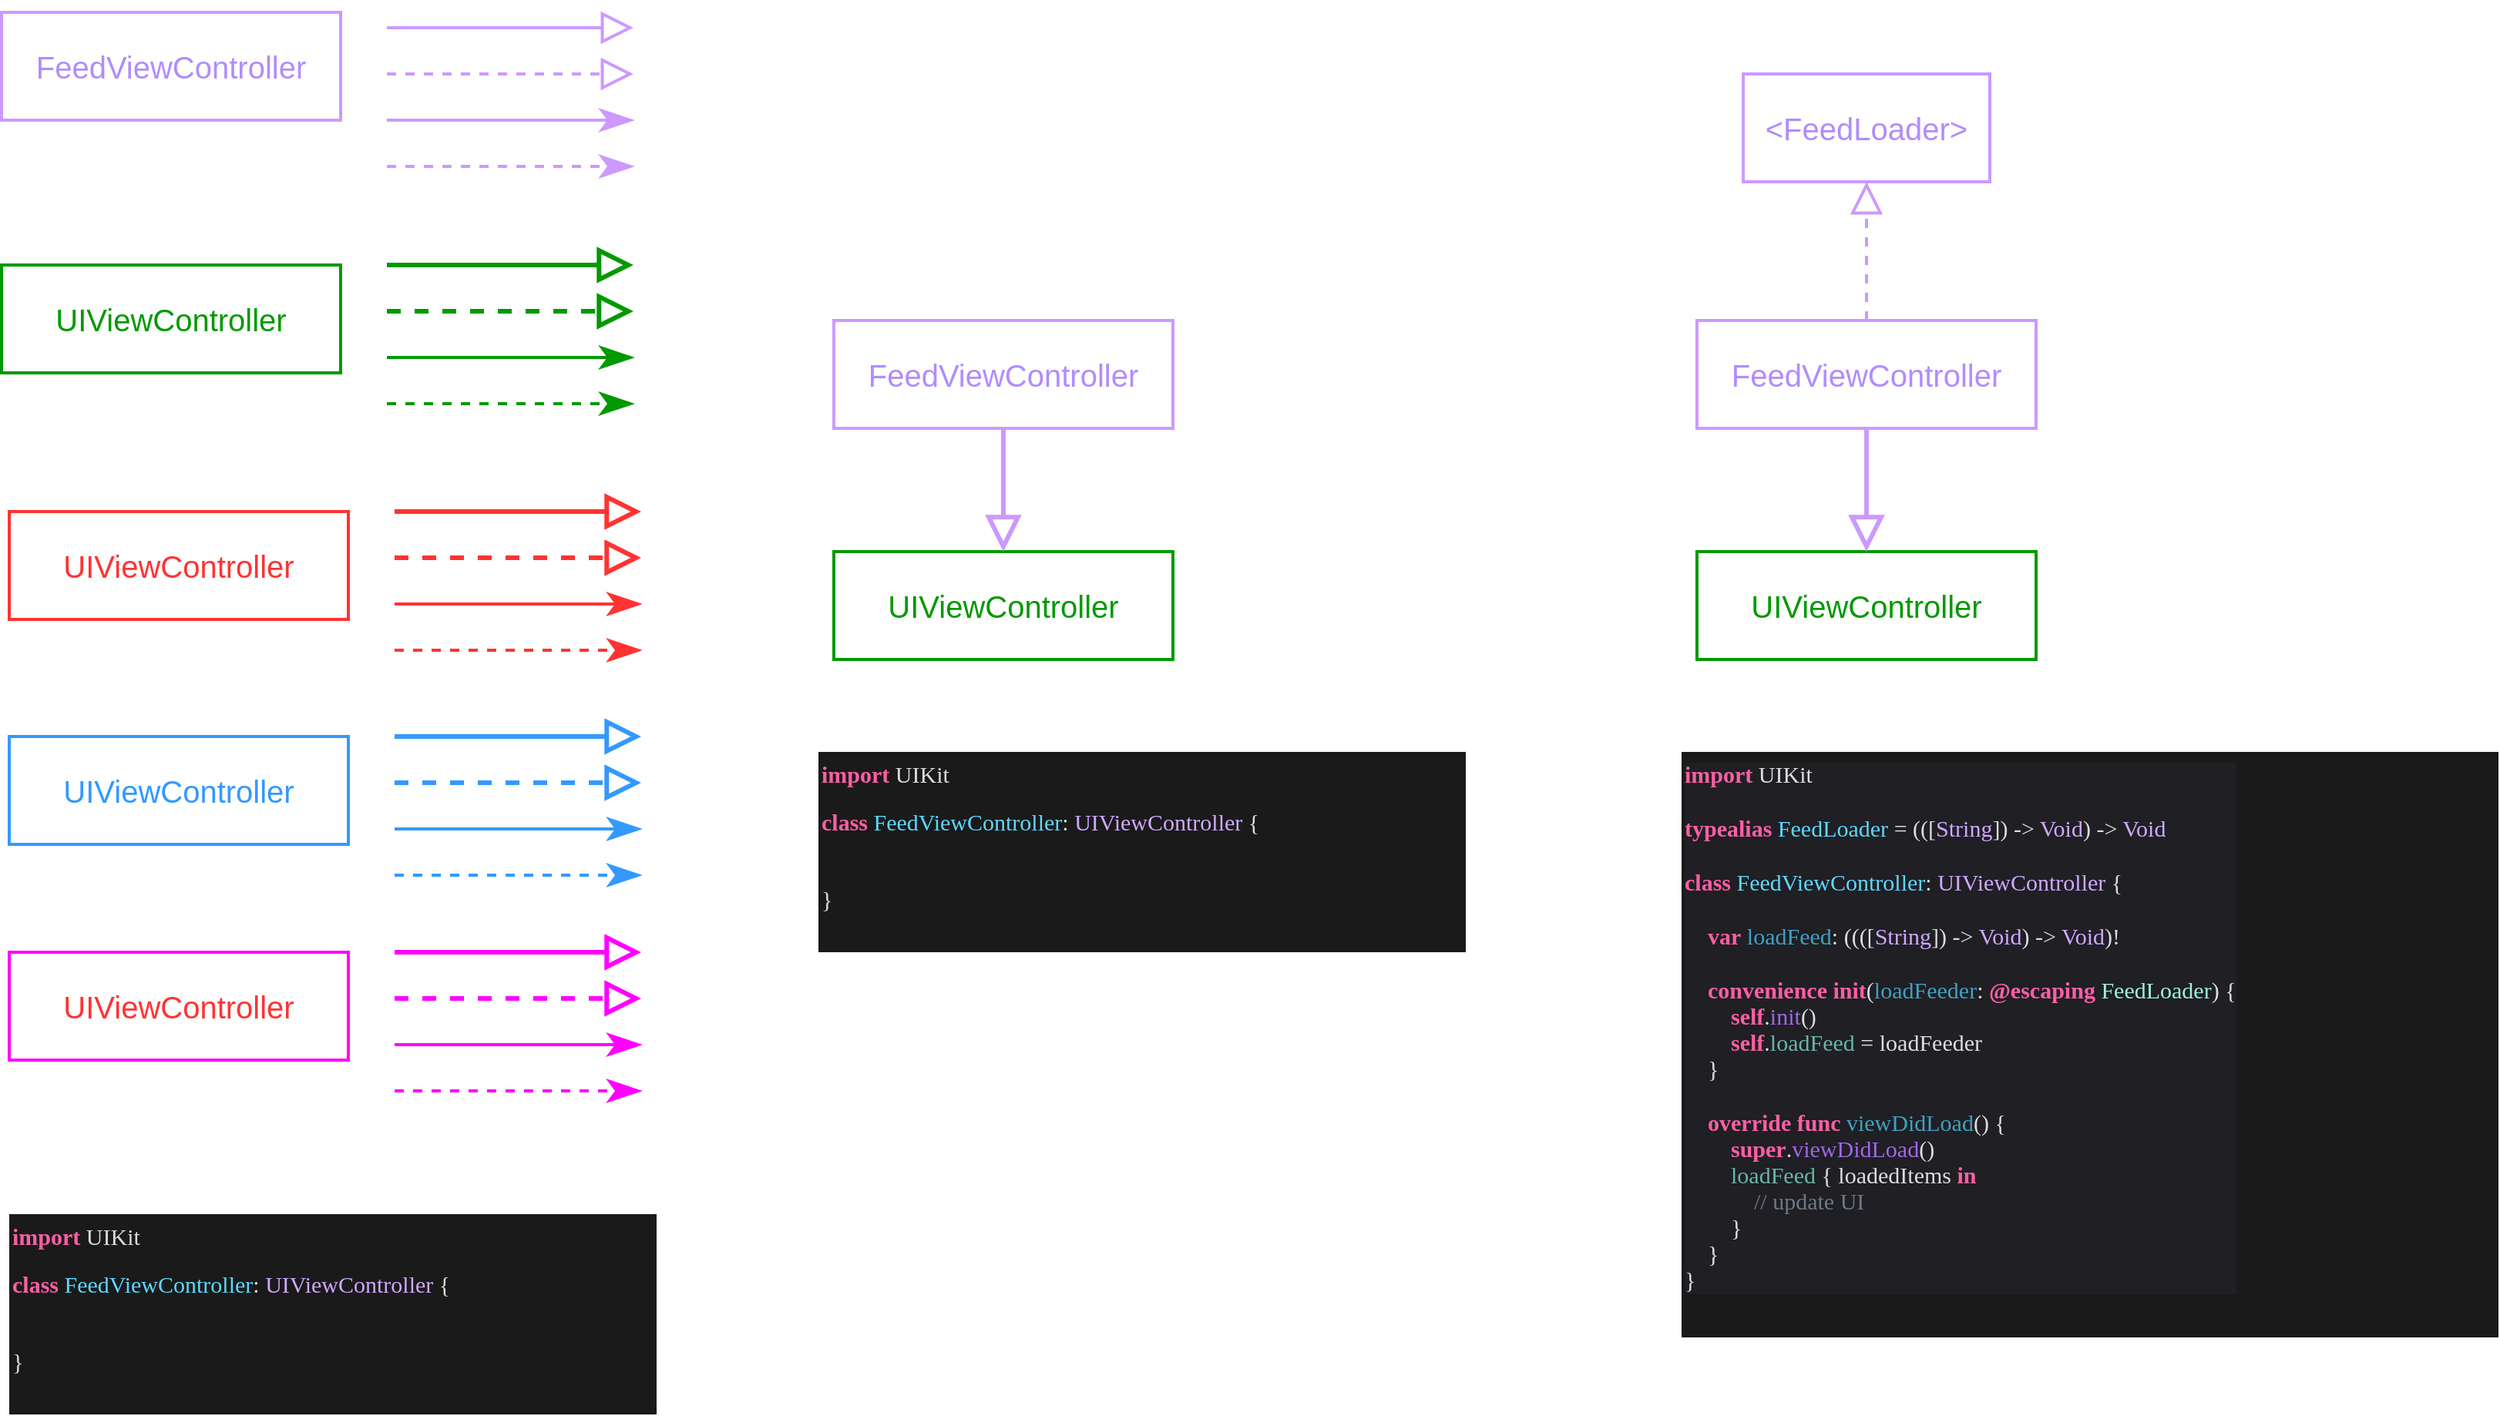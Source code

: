 <mxfile version="24.3.1" type="github">
  <diagram name="Page-1" id="2k4kQFXLUoXcd1VmAueP">
    <mxGraphModel dx="1381" dy="1122" grid="1" gridSize="10" guides="1" tooltips="1" connect="1" arrows="1" fold="1" page="1" pageScale="1" pageWidth="850" pageHeight="1100" math="0" shadow="0">
      <root>
        <mxCell id="0" />
        <mxCell id="1" parent="0" />
        <mxCell id="n44Yq7HVJipE2xqLqNvO-1" value="&lt;font style=&quot;font-size: 20px;&quot; color=&quot;#b18cfe&quot;&gt;FeedViewController&lt;/font&gt;" style="rounded=0;whiteSpace=wrap;html=1;fillColor=none;strokeColor=#CC99FF;strokeWidth=2;fontSize=20;" parent="1" vertex="1">
          <mxGeometry x="550" y="250" width="220" height="70" as="geometry" />
        </mxCell>
        <mxCell id="n44Yq7HVJipE2xqLqNvO-2" value="&lt;font style=&quot;font-size: 20px;&quot; color=&quot;#b18cfe&quot;&gt;FeedViewController&lt;/font&gt;" style="rounded=0;whiteSpace=wrap;html=1;fillColor=none;strokeColor=#cc99ff;strokeWidth=2;fontSize=20;" parent="1" vertex="1">
          <mxGeometry x="10" y="50" width="220" height="70" as="geometry" />
        </mxCell>
        <mxCell id="n44Yq7HVJipE2xqLqNvO-3" value="&lt;font color=&quot;#009900&quot; style=&quot;font-size: 20px;&quot;&gt;UIViewController&lt;/font&gt;" style="rounded=0;whiteSpace=wrap;html=1;fillColor=none;strokeColor=#009900;strokeWidth=2;fontSize=20;" parent="1" vertex="1">
          <mxGeometry x="550" y="400" width="220" height="70" as="geometry" />
        </mxCell>
        <mxCell id="n44Yq7HVJipE2xqLqNvO-4" value="&lt;font color=&quot;#009900&quot; style=&quot;font-size: 20px;&quot;&gt;UIViewController&lt;/font&gt;" style="rounded=0;whiteSpace=wrap;html=1;fillColor=none;strokeColor=#009900;strokeWidth=2;fontSize=20;" parent="1" vertex="1">
          <mxGeometry x="10" y="214" width="220" height="70" as="geometry" />
        </mxCell>
        <mxCell id="n44Yq7HVJipE2xqLqNvO-7" value="" style="endArrow=block;endSize=16;endFill=0;html=1;rounded=0;strokeColor=#cc99ff;strokeWidth=3;exitX=0.5;exitY=1;exitDx=0;exitDy=0;entryX=0.5;entryY=0;entryDx=0;entryDy=0;fontSize=20;" parent="1" source="n44Yq7HVJipE2xqLqNvO-1" target="n44Yq7HVJipE2xqLqNvO-3" edge="1">
          <mxGeometry width="160" relative="1" as="geometry">
            <mxPoint x="630" y="420" as="sourcePoint" />
            <mxPoint x="790" y="420" as="targetPoint" />
          </mxGeometry>
        </mxCell>
        <mxCell id="n44Yq7HVJipE2xqLqNvO-9" value="" style="endArrow=block;endSize=16;endFill=0;html=1;rounded=0;strokeColor=#cc99ff;strokeWidth=2;fontSize=20;" parent="1" edge="1">
          <mxGeometry width="160" relative="1" as="geometry">
            <mxPoint x="260" y="60" as="sourcePoint" />
            <mxPoint x="420" y="60" as="targetPoint" />
          </mxGeometry>
        </mxCell>
        <mxCell id="n44Yq7HVJipE2xqLqNvO-10" value="" style="endArrow=block;endSize=16;endFill=0;html=1;rounded=0;strokeColor=#cc99ff;strokeWidth=2;dashed=1;fontSize=20;" parent="1" edge="1">
          <mxGeometry width="160" relative="1" as="geometry">
            <mxPoint x="260" y="90" as="sourcePoint" />
            <mxPoint x="420" y="90" as="targetPoint" />
          </mxGeometry>
        </mxCell>
        <mxCell id="n44Yq7HVJipE2xqLqNvO-11" value="" style="endArrow=classicThin;endSize=16;endFill=1;html=1;rounded=0;strokeColor=#cc99ff;strokeWidth=2;fontSize=20;" parent="1" edge="1">
          <mxGeometry width="160" relative="1" as="geometry">
            <mxPoint x="260" y="120" as="sourcePoint" />
            <mxPoint x="420" y="120" as="targetPoint" />
          </mxGeometry>
        </mxCell>
        <mxCell id="n44Yq7HVJipE2xqLqNvO-12" value="" style="endArrow=classicThin;endSize=16;endFill=1;html=1;rounded=0;strokeColor=#cc99ff;strokeWidth=2;dashed=1;fontSize=20;" parent="1" edge="1">
          <mxGeometry width="160" relative="1" as="geometry">
            <mxPoint x="260" y="150" as="sourcePoint" />
            <mxPoint x="420" y="150" as="targetPoint" />
          </mxGeometry>
        </mxCell>
        <mxCell id="n44Yq7HVJipE2xqLqNvO-17" value="" style="endArrow=block;endSize=16;endFill=0;html=1;rounded=0;strokeColor=#009900;strokeWidth=3;fontSize=20;" parent="1" edge="1">
          <mxGeometry width="160" relative="1" as="geometry">
            <mxPoint x="260" y="214" as="sourcePoint" />
            <mxPoint x="420" y="214" as="targetPoint" />
          </mxGeometry>
        </mxCell>
        <mxCell id="n44Yq7HVJipE2xqLqNvO-18" value="" style="endArrow=block;endSize=16;endFill=0;html=1;rounded=0;strokeColor=#009900;strokeWidth=3;dashed=1;fontSize=20;" parent="1" edge="1">
          <mxGeometry width="160" relative="1" as="geometry">
            <mxPoint x="260" y="244" as="sourcePoint" />
            <mxPoint x="420" y="244" as="targetPoint" />
          </mxGeometry>
        </mxCell>
        <mxCell id="n44Yq7HVJipE2xqLqNvO-19" value="" style="endArrow=classicThin;endSize=16;endFill=1;html=1;rounded=0;strokeColor=#009900;strokeWidth=2;fontSize=20;" parent="1" edge="1">
          <mxGeometry width="160" relative="1" as="geometry">
            <mxPoint x="260" y="274" as="sourcePoint" />
            <mxPoint x="420" y="274" as="targetPoint" />
          </mxGeometry>
        </mxCell>
        <mxCell id="n44Yq7HVJipE2xqLqNvO-20" value="" style="endArrow=classicThin;endSize=16;endFill=1;html=1;rounded=0;strokeColor=#009900;strokeWidth=2;dashed=1;fontSize=20;" parent="1" edge="1">
          <mxGeometry width="160" relative="1" as="geometry">
            <mxPoint x="260" y="304" as="sourcePoint" />
            <mxPoint x="420" y="304" as="targetPoint" />
          </mxGeometry>
        </mxCell>
        <mxCell id="n44Yq7HVJipE2xqLqNvO-21" value="&lt;font style=&quot;font-size: 20px;&quot;&gt;UIViewController&lt;/font&gt;" style="rounded=0;whiteSpace=wrap;html=1;fillColor=none;strokeColor=#FF3333;strokeWidth=2;fontColor=#ff3333;fontSize=20;" parent="1" vertex="1">
          <mxGeometry x="15" y="374" width="220" height="70" as="geometry" />
        </mxCell>
        <mxCell id="n44Yq7HVJipE2xqLqNvO-22" value="" style="endArrow=block;endSize=16;endFill=0;html=1;rounded=0;strokeColor=#FF3333;strokeWidth=3;fontSize=20;" parent="1" edge="1">
          <mxGeometry width="160" relative="1" as="geometry">
            <mxPoint x="265" y="374" as="sourcePoint" />
            <mxPoint x="425" y="374" as="targetPoint" />
          </mxGeometry>
        </mxCell>
        <mxCell id="n44Yq7HVJipE2xqLqNvO-23" value="" style="endArrow=block;endSize=16;endFill=0;html=1;rounded=0;strokeColor=#FF3333;strokeWidth=3;dashed=1;fontSize=20;" parent="1" edge="1">
          <mxGeometry width="160" relative="1" as="geometry">
            <mxPoint x="265" y="404" as="sourcePoint" />
            <mxPoint x="425" y="404" as="targetPoint" />
          </mxGeometry>
        </mxCell>
        <mxCell id="n44Yq7HVJipE2xqLqNvO-24" value="" style="endArrow=classicThin;endSize=16;endFill=1;html=1;rounded=0;strokeColor=#FF3333;strokeWidth=2;fontSize=20;" parent="1" edge="1">
          <mxGeometry width="160" relative="1" as="geometry">
            <mxPoint x="265" y="434" as="sourcePoint" />
            <mxPoint x="425" y="434" as="targetPoint" />
          </mxGeometry>
        </mxCell>
        <mxCell id="n44Yq7HVJipE2xqLqNvO-25" value="" style="endArrow=classicThin;endSize=16;endFill=1;html=1;rounded=0;strokeColor=#FF3333;strokeWidth=2;dashed=1;fontSize=20;" parent="1" edge="1">
          <mxGeometry width="160" relative="1" as="geometry">
            <mxPoint x="265" y="464" as="sourcePoint" />
            <mxPoint x="425" y="464" as="targetPoint" />
          </mxGeometry>
        </mxCell>
        <mxCell id="n44Yq7HVJipE2xqLqNvO-26" value="&lt;font style=&quot;font-size: 20px;&quot;&gt;UIViewController&lt;/font&gt;" style="rounded=0;whiteSpace=wrap;html=1;fillColor=none;strokeColor=#3399FF;strokeWidth=2;fontColor=#3399FF;fontSize=20;" parent="1" vertex="1">
          <mxGeometry x="15" y="520" width="220" height="70" as="geometry" />
        </mxCell>
        <mxCell id="n44Yq7HVJipE2xqLqNvO-27" value="" style="endArrow=block;endSize=16;endFill=0;html=1;rounded=0;strokeColor=#3399FF;strokeWidth=3;fontColor=#3399FF;fontSize=20;" parent="1" edge="1">
          <mxGeometry width="160" relative="1" as="geometry">
            <mxPoint x="265" y="520" as="sourcePoint" />
            <mxPoint x="425" y="520" as="targetPoint" />
          </mxGeometry>
        </mxCell>
        <mxCell id="n44Yq7HVJipE2xqLqNvO-28" value="" style="endArrow=block;endSize=16;endFill=0;html=1;rounded=0;strokeColor=#3399FF;strokeWidth=3;dashed=1;fontColor=#3399FF;fontSize=20;" parent="1" edge="1">
          <mxGeometry width="160" relative="1" as="geometry">
            <mxPoint x="265" y="550" as="sourcePoint" />
            <mxPoint x="425" y="550" as="targetPoint" />
          </mxGeometry>
        </mxCell>
        <mxCell id="n44Yq7HVJipE2xqLqNvO-29" value="" style="endArrow=classicThin;endSize=16;endFill=1;html=1;rounded=0;strokeColor=#3399FF;strokeWidth=2;fontColor=#3399FF;fontSize=20;" parent="1" edge="1">
          <mxGeometry width="160" relative="1" as="geometry">
            <mxPoint x="265" y="580" as="sourcePoint" />
            <mxPoint x="425" y="580" as="targetPoint" />
          </mxGeometry>
        </mxCell>
        <mxCell id="n44Yq7HVJipE2xqLqNvO-30" value="" style="endArrow=classicThin;endSize=16;endFill=1;html=1;rounded=0;strokeColor=#3399FF;strokeWidth=2;dashed=1;fontColor=#3399FF;fontSize=20;" parent="1" edge="1">
          <mxGeometry width="160" relative="1" as="geometry">
            <mxPoint x="265" y="610" as="sourcePoint" />
            <mxPoint x="425" y="610" as="targetPoint" />
          </mxGeometry>
        </mxCell>
        <mxCell id="n44Yq7HVJipE2xqLqNvO-31" value="&lt;font style=&quot;font-size: 20px;&quot;&gt;UIViewController&lt;/font&gt;" style="rounded=0;whiteSpace=wrap;html=1;fillColor=none;strokeColor=#FF00FF;strokeWidth=2;fontColor=#ff3333;fontSize=20;" parent="1" vertex="1">
          <mxGeometry x="15" y="660" width="220" height="70" as="geometry" />
        </mxCell>
        <mxCell id="n44Yq7HVJipE2xqLqNvO-32" value="" style="endArrow=block;endSize=16;endFill=0;html=1;rounded=0;strokeColor=#FF00FF;strokeWidth=3;fontSize=20;" parent="1" edge="1">
          <mxGeometry width="160" relative="1" as="geometry">
            <mxPoint x="265" y="660" as="sourcePoint" />
            <mxPoint x="425" y="660" as="targetPoint" />
          </mxGeometry>
        </mxCell>
        <mxCell id="n44Yq7HVJipE2xqLqNvO-33" value="" style="endArrow=block;endSize=16;endFill=0;html=1;rounded=0;strokeColor=#FF00FF;strokeWidth=3;dashed=1;fontSize=20;" parent="1" edge="1">
          <mxGeometry width="160" relative="1" as="geometry">
            <mxPoint x="265" y="690" as="sourcePoint" />
            <mxPoint x="425" y="690" as="targetPoint" />
          </mxGeometry>
        </mxCell>
        <mxCell id="n44Yq7HVJipE2xqLqNvO-34" value="" style="endArrow=classicThin;endSize=16;endFill=1;html=1;rounded=0;strokeColor=#FF00FF;strokeWidth=2;fontSize=20;" parent="1" edge="1">
          <mxGeometry width="160" relative="1" as="geometry">
            <mxPoint x="265" y="720" as="sourcePoint" />
            <mxPoint x="425" y="720" as="targetPoint" />
          </mxGeometry>
        </mxCell>
        <mxCell id="n44Yq7HVJipE2xqLqNvO-35" value="" style="endArrow=classicThin;endSize=16;endFill=1;html=1;rounded=0;strokeColor=#FF00FF;strokeWidth=2;dashed=1;fontSize=20;" parent="1" edge="1">
          <mxGeometry width="160" relative="1" as="geometry">
            <mxPoint x="265" y="750" as="sourcePoint" />
            <mxPoint x="425" y="750" as="targetPoint" />
          </mxGeometry>
        </mxCell>
        <mxCell id="F54K5IMfP_wZekRCtyxR-3" value="&lt;p style=&quot;margin: 0px; font-style: normal; font-variant-caps: normal; font-stretch: normal; font-size: 15px; line-height: normal; font-family: Menlo; font-size-adjust: none; font-kerning: auto; font-variant-alternates: normal; font-variant-ligatures: normal; font-variant-numeric: normal; font-variant-east-asian: normal; font-variant-position: normal; font-feature-settings: normal; font-optical-sizing: auto; font-variation-settings: normal; color: rgba(255, 255, 255, 0.85);&quot;&gt;&lt;span style=&quot;color: #fc5fa3&quot;&gt;&lt;b&gt;import&lt;/b&gt;&lt;/span&gt; UIKit&lt;/p&gt;&lt;br&gt;&lt;p style=&quot;margin: 0px; font-style: normal; font-variant-caps: normal; font-stretch: normal; font-size: 15px; line-height: normal; font-family: Menlo; font-size-adjust: none; font-kerning: auto; font-variant-alternates: normal; font-variant-ligatures: normal; font-variant-numeric: normal; font-variant-east-asian: normal; font-variant-position: normal; font-feature-settings: normal; font-optical-sizing: auto; font-variation-settings: normal; color: rgb(93, 216, 255);&quot;&gt;&lt;span style=&quot;color: #fc5fa3&quot;&gt;&lt;b&gt;class&lt;/b&gt;&lt;/span&gt;&lt;span style=&quot;color: rgba(255, 255, 255, 0.85)&quot;&gt; &lt;/span&gt;FeedViewController&lt;span style=&quot;color: rgba(255, 255, 255, 0.85)&quot;&gt;: &lt;/span&gt;&lt;span style=&quot;color: #d0a8ff&quot;&gt;UIViewController&lt;/span&gt;&lt;span style=&quot;color: rgba(255, 255, 255, 0.85)&quot;&gt; {&lt;/span&gt;&lt;/p&gt;&lt;p style=&quot;margin: 0px; font-style: normal; font-variant-caps: normal; font-stretch: normal; font-size: 15px; line-height: normal; font-family: Menlo; font-size-adjust: none; font-kerning: auto; font-variant-alternates: normal; font-variant-ligatures: normal; font-variant-numeric: normal; font-variant-east-asian: normal; font-variant-position: normal; font-feature-settings: normal; font-optical-sizing: auto; font-variation-settings: normal; color: rgba(255, 255, 255, 0.85); min-height: 18px;&quot;&gt;&amp;nbsp;&lt;/p&gt;&lt;br&gt;&lt;p style=&quot;margin: 0px; font-style: normal; font-variant-caps: normal; font-stretch: normal; font-size: 15px; line-height: normal; font-family: Menlo; font-size-adjust: none; font-kerning: auto; font-variant-alternates: normal; font-variant-ligatures: normal; font-variant-numeric: normal; font-variant-east-asian: normal; font-variant-position: normal; font-feature-settings: normal; font-optical-sizing: auto; font-variation-settings: normal; color: rgba(255, 255, 255, 0.85);&quot;&gt;}&lt;/p&gt;&lt;div style=&quot;&quot;&gt;&lt;br&gt;&lt;/div&gt;" style="text;html=1;align=left;verticalAlign=top;resizable=0;points=[];autosize=1;strokeColor=none;fillColor=#1A1A1A;labelBackgroundColor=#1A1A1A;rounded=0;glass=0;rotation=0;" parent="1" vertex="1">
          <mxGeometry x="15" y="830" width="420" height="130" as="geometry" />
        </mxCell>
        <mxCell id="fpUjxHbQ0aJESu-NvyN7-1" value="&lt;p style=&quot;margin: 0px; font-style: normal; font-variant-caps: normal; font-stretch: normal; font-size: 15px; line-height: normal; font-family: Menlo; font-size-adjust: none; font-kerning: auto; font-variant-alternates: normal; font-variant-ligatures: normal; font-variant-numeric: normal; font-variant-east-asian: normal; font-variant-position: normal; font-feature-settings: normal; font-optical-sizing: auto; font-variation-settings: normal; color: rgba(255, 255, 255, 0.85);&quot;&gt;&lt;span style=&quot;color: #fc5fa3&quot;&gt;&lt;b&gt;import&lt;/b&gt;&lt;/span&gt; UIKit&lt;/p&gt;&lt;br&gt;&lt;p style=&quot;margin: 0px; font-style: normal; font-variant-caps: normal; font-stretch: normal; font-size: 15px; line-height: normal; font-family: Menlo; font-size-adjust: none; font-kerning: auto; font-variant-alternates: normal; font-variant-ligatures: normal; font-variant-numeric: normal; font-variant-east-asian: normal; font-variant-position: normal; font-feature-settings: normal; font-optical-sizing: auto; font-variation-settings: normal; color: rgb(93, 216, 255);&quot;&gt;&lt;span style=&quot;color: #fc5fa3&quot;&gt;&lt;b&gt;class&lt;/b&gt;&lt;/span&gt;&lt;span style=&quot;color: rgba(255, 255, 255, 0.85)&quot;&gt; &lt;/span&gt;FeedViewController&lt;span style=&quot;color: rgba(255, 255, 255, 0.85)&quot;&gt;: &lt;/span&gt;&lt;span style=&quot;color: #d0a8ff&quot;&gt;UIViewController&lt;/span&gt;&lt;span style=&quot;color: rgba(255, 255, 255, 0.85)&quot;&gt; {&lt;/span&gt;&lt;/p&gt;&lt;p style=&quot;margin: 0px; font-style: normal; font-variant-caps: normal; font-stretch: normal; font-size: 15px; line-height: normal; font-family: Menlo; font-size-adjust: none; font-kerning: auto; font-variant-alternates: normal; font-variant-ligatures: normal; font-variant-numeric: normal; font-variant-east-asian: normal; font-variant-position: normal; font-feature-settings: normal; font-optical-sizing: auto; font-variation-settings: normal; color: rgba(255, 255, 255, 0.85); min-height: 18px;&quot;&gt;&amp;nbsp;&lt;/p&gt;&lt;br&gt;&lt;p style=&quot;margin: 0px; font-style: normal; font-variant-caps: normal; font-stretch: normal; font-size: 15px; line-height: normal; font-family: Menlo; font-size-adjust: none; font-kerning: auto; font-variant-alternates: normal; font-variant-ligatures: normal; font-variant-numeric: normal; font-variant-east-asian: normal; font-variant-position: normal; font-feature-settings: normal; font-optical-sizing: auto; font-variation-settings: normal; color: rgba(255, 255, 255, 0.85);&quot;&gt;}&lt;/p&gt;&lt;div style=&quot;&quot;&gt;&lt;br&gt;&lt;/div&gt;" style="text;html=1;align=left;verticalAlign=top;resizable=0;points=[];autosize=1;strokeColor=none;fillColor=#1A1A1A;labelBackgroundColor=#1A1A1A;rounded=0;glass=0;rotation=0;" vertex="1" parent="1">
          <mxGeometry x="540" y="530" width="420" height="130" as="geometry" />
        </mxCell>
        <mxCell id="fpUjxHbQ0aJESu-NvyN7-2" value="&lt;font style=&quot;font-size: 20px;&quot; color=&quot;#b18cfe&quot;&gt;FeedViewController&lt;/font&gt;" style="rounded=0;whiteSpace=wrap;html=1;fillColor=none;strokeColor=#CC99FF;strokeWidth=2;fontSize=20;" vertex="1" parent="1">
          <mxGeometry x="1110" y="250" width="220" height="70" as="geometry" />
        </mxCell>
        <mxCell id="fpUjxHbQ0aJESu-NvyN7-3" value="&lt;font color=&quot;#009900&quot; style=&quot;font-size: 20px;&quot;&gt;UIViewController&lt;/font&gt;" style="rounded=0;whiteSpace=wrap;html=1;fillColor=none;strokeColor=#009900;strokeWidth=2;fontSize=20;" vertex="1" parent="1">
          <mxGeometry x="1110" y="400" width="220" height="70" as="geometry" />
        </mxCell>
        <mxCell id="fpUjxHbQ0aJESu-NvyN7-4" value="" style="endArrow=block;endSize=16;endFill=0;html=1;rounded=0;strokeColor=#cc99ff;strokeWidth=3;exitX=0.5;exitY=1;exitDx=0;exitDy=0;entryX=0.5;entryY=0;entryDx=0;entryDy=0;fontSize=20;" edge="1" parent="1" source="fpUjxHbQ0aJESu-NvyN7-2" target="fpUjxHbQ0aJESu-NvyN7-3">
          <mxGeometry width="160" relative="1" as="geometry">
            <mxPoint x="1190" y="420" as="sourcePoint" />
            <mxPoint x="1350" y="420" as="targetPoint" />
          </mxGeometry>
        </mxCell>
        <mxCell id="fpUjxHbQ0aJESu-NvyN7-5" value="&lt;p style=&quot;margin: 0px; font-style: normal; font-variant-caps: normal; font-stretch: normal; font-size: 15px; line-height: normal; font-family: Menlo; font-size-adjust: none; font-kerning: auto; font-variant-alternates: normal; font-variant-ligatures: normal; font-variant-numeric: normal; font-variant-east-asian: normal; font-variant-position: normal; font-variant-emoji: normal; font-feature-settings: normal; font-optical-sizing: auto; font-variation-settings: normal; color: rgba(255, 255, 255, 0.85); background-color: rgb(31, 31, 36);&quot;&gt;&lt;span style=&quot;color: #fc5fa3&quot;&gt;&lt;b&gt;import&lt;/b&gt;&lt;/span&gt; UIKit&lt;/p&gt;&lt;p style=&quot;margin: 0px; font-style: normal; font-variant-caps: normal; font-stretch: normal; font-size: 15px; line-height: normal; font-family: Menlo; font-size-adjust: none; font-kerning: auto; font-variant-alternates: normal; font-variant-ligatures: normal; font-variant-numeric: normal; font-variant-east-asian: normal; font-variant-position: normal; font-variant-emoji: normal; font-feature-settings: normal; font-optical-sizing: auto; font-variation-settings: normal; color: rgba(255, 255, 255, 0.85); background-color: rgb(31, 31, 36); min-height: 18px;&quot;&gt;&lt;br&gt;&lt;/p&gt;&lt;p style=&quot;margin: 0px; font-style: normal; font-variant-caps: normal; font-stretch: normal; font-size: 15px; line-height: normal; font-family: Menlo; font-size-adjust: none; font-kerning: auto; font-variant-alternates: normal; font-variant-ligatures: normal; font-variant-numeric: normal; font-variant-east-asian: normal; font-variant-position: normal; font-variant-emoji: normal; font-feature-settings: normal; font-optical-sizing: auto; font-variation-settings: normal; color: rgba(255, 255, 255, 0.85); background-color: rgb(31, 31, 36);&quot;&gt;&lt;span style=&quot;color: #fc5fa3&quot;&gt;&lt;b&gt;typealias&lt;/b&gt;&lt;/span&gt; &lt;span style=&quot;color: #5dd8ff&quot;&gt;FeedLoader&lt;/span&gt; = (([&lt;span style=&quot;color: #d0a8ff&quot;&gt;String&lt;/span&gt;]) -&amp;gt; &lt;span style=&quot;color: #d0a8ff&quot;&gt;Void&lt;/span&gt;) -&amp;gt; &lt;span style=&quot;color: #d0a8ff&quot;&gt;Void&lt;/span&gt;&lt;/p&gt;&lt;p style=&quot;margin: 0px; font-style: normal; font-variant-caps: normal; font-stretch: normal; font-size: 15px; line-height: normal; font-family: Menlo; font-size-adjust: none; font-kerning: auto; font-variant-alternates: normal; font-variant-ligatures: normal; font-variant-numeric: normal; font-variant-east-asian: normal; font-variant-position: normal; font-variant-emoji: normal; font-feature-settings: normal; font-optical-sizing: auto; font-variation-settings: normal; color: rgba(255, 255, 255, 0.85); background-color: rgb(31, 31, 36); min-height: 18px;&quot;&gt;&lt;br&gt;&lt;/p&gt;&lt;p style=&quot;margin: 0px; font-style: normal; font-variant-caps: normal; font-stretch: normal; font-size: 15px; line-height: normal; font-family: Menlo; font-size-adjust: none; font-kerning: auto; font-variant-alternates: normal; font-variant-ligatures: normal; font-variant-numeric: normal; font-variant-east-asian: normal; font-variant-position: normal; font-variant-emoji: normal; font-feature-settings: normal; font-optical-sizing: auto; font-variation-settings: normal; color: rgb(93, 216, 255); background-color: rgb(31, 31, 36);&quot;&gt;&lt;span style=&quot;color: #fc5fa3&quot;&gt;&lt;b&gt;class&lt;/b&gt;&lt;/span&gt;&lt;span style=&quot;color: rgba(255, 255, 255, 0.85)&quot;&gt; &lt;/span&gt;FeedViewController&lt;span style=&quot;color: rgba(255, 255, 255, 0.85)&quot;&gt;: &lt;/span&gt;&lt;span style=&quot;color: #d0a8ff&quot;&gt;UIViewController&lt;/span&gt;&lt;span style=&quot;color: rgba(255, 255, 255, 0.85)&quot;&gt; {&lt;/span&gt;&lt;/p&gt;&lt;p style=&quot;margin: 0px; font-style: normal; font-variant-caps: normal; font-stretch: normal; font-size: 15px; line-height: normal; font-family: Menlo; font-size-adjust: none; font-kerning: auto; font-variant-alternates: normal; font-variant-ligatures: normal; font-variant-numeric: normal; font-variant-east-asian: normal; font-variant-position: normal; font-variant-emoji: normal; font-feature-settings: normal; font-optical-sizing: auto; font-variation-settings: normal; color: rgba(255, 255, 255, 0.85); background-color: rgb(31, 31, 36); min-height: 18px;&quot;&gt;&amp;nbsp;&amp;nbsp; &amp;nbsp;&lt;/p&gt;&lt;p style=&quot;margin: 0px; font-style: normal; font-variant-caps: normal; font-stretch: normal; font-size: 15px; line-height: normal; font-family: Menlo; font-size-adjust: none; font-kerning: auto; font-variant-alternates: normal; font-variant-ligatures: normal; font-variant-numeric: normal; font-variant-east-asian: normal; font-variant-position: normal; font-variant-emoji: normal; font-feature-settings: normal; font-optical-sizing: auto; font-variation-settings: normal; color: rgba(255, 255, 255, 0.85); background-color: rgb(31, 31, 36);&quot;&gt;&amp;nbsp; &amp;nbsp; &lt;span style=&quot;color: #fc5fa3&quot;&gt;&lt;b&gt;var&lt;/b&gt;&lt;/span&gt; &lt;span style=&quot;color: #41a1c0&quot;&gt;loadFeed&lt;/span&gt;: ((([&lt;span style=&quot;color: #d0a8ff&quot;&gt;String&lt;/span&gt;]) -&amp;gt; &lt;span style=&quot;color: #d0a8ff&quot;&gt;Void&lt;/span&gt;) -&amp;gt; &lt;span style=&quot;color: #d0a8ff&quot;&gt;Void&lt;/span&gt;)!&lt;/p&gt;&lt;p style=&quot;margin: 0px; font-style: normal; font-variant-caps: normal; font-stretch: normal; font-size: 15px; line-height: normal; font-family: Menlo; font-size-adjust: none; font-kerning: auto; font-variant-alternates: normal; font-variant-ligatures: normal; font-variant-numeric: normal; font-variant-east-asian: normal; font-variant-position: normal; font-variant-emoji: normal; font-feature-settings: normal; font-optical-sizing: auto; font-variation-settings: normal; color: rgba(255, 255, 255, 0.85); background-color: rgb(31, 31, 36); min-height: 18px;&quot;&gt;&amp;nbsp;&amp;nbsp; &amp;nbsp;&lt;/p&gt;&lt;p style=&quot;margin: 0px; font-style: normal; font-variant-caps: normal; font-stretch: normal; font-size: 15px; line-height: normal; font-family: Menlo; font-size-adjust: none; font-kerning: auto; font-variant-alternates: normal; font-variant-ligatures: normal; font-variant-numeric: normal; font-variant-east-asian: normal; font-variant-position: normal; font-variant-emoji: normal; font-feature-settings: normal; font-optical-sizing: auto; font-variation-settings: normal; color: rgb(252, 95, 163); background-color: rgb(31, 31, 36);&quot;&gt;&lt;span style=&quot;color: rgba(255, 255, 255, 0.85)&quot;&gt;&amp;nbsp; &amp;nbsp; &lt;/span&gt;&lt;b&gt;convenience&lt;/b&gt;&lt;span style=&quot;color: rgba(255, 255, 255, 0.85)&quot;&gt; &lt;/span&gt;&lt;b&gt;init&lt;/b&gt;&lt;span style=&quot;color: rgba(255, 255, 255, 0.85)&quot;&gt;(&lt;/span&gt;&lt;span style=&quot;color: #41a1c0&quot;&gt;loadFeeder&lt;/span&gt;&lt;span style=&quot;color: rgba(255, 255, 255, 0.85)&quot;&gt;: &lt;/span&gt;&lt;b&gt;@escaping&lt;/b&gt;&lt;span style=&quot;color: rgba(255, 255, 255, 0.85)&quot;&gt; &lt;/span&gt;&lt;span style=&quot;color: #9ef1dd&quot;&gt;FeedLoader&lt;/span&gt;&lt;span style=&quot;color: rgba(255, 255, 255, 0.85)&quot;&gt;) {&lt;/span&gt;&lt;/p&gt;&lt;p style=&quot;margin: 0px; font-style: normal; font-variant-caps: normal; font-stretch: normal; font-size: 15px; line-height: normal; font-family: Menlo; font-size-adjust: none; font-kerning: auto; font-variant-alternates: normal; font-variant-ligatures: normal; font-variant-numeric: normal; font-variant-east-asian: normal; font-variant-position: normal; font-variant-emoji: normal; font-feature-settings: normal; font-optical-sizing: auto; font-variation-settings: normal; color: rgba(255, 255, 255, 0.85); background-color: rgb(31, 31, 36);&quot;&gt;&amp;nbsp; &amp;nbsp; &amp;nbsp; &amp;nbsp; &lt;span style=&quot;color: #fc5fa3&quot;&gt;&lt;b&gt;self&lt;/b&gt;&lt;/span&gt;.&lt;span style=&quot;color: #a167e6&quot;&gt;init&lt;/span&gt;()&lt;/p&gt;&lt;p style=&quot;margin: 0px; font-style: normal; font-variant-caps: normal; font-stretch: normal; font-size: 15px; line-height: normal; font-family: Menlo; font-size-adjust: none; font-kerning: auto; font-variant-alternates: normal; font-variant-ligatures: normal; font-variant-numeric: normal; font-variant-east-asian: normal; font-variant-position: normal; font-variant-emoji: normal; font-feature-settings: normal; font-optical-sizing: auto; font-variation-settings: normal; color: rgba(255, 255, 255, 0.85); background-color: rgb(31, 31, 36);&quot;&gt;&amp;nbsp; &amp;nbsp; &amp;nbsp; &amp;nbsp; &lt;span style=&quot;color: #fc5fa3&quot;&gt;&lt;b&gt;self&lt;/b&gt;&lt;/span&gt;.&lt;span style=&quot;color: #67b7a4&quot;&gt;loadFeed&lt;/span&gt; = loadFeeder&lt;/p&gt;&lt;p style=&quot;margin: 0px; font-style: normal; font-variant-caps: normal; font-stretch: normal; font-size: 15px; line-height: normal; font-family: Menlo; font-size-adjust: none; font-kerning: auto; font-variant-alternates: normal; font-variant-ligatures: normal; font-variant-numeric: normal; font-variant-east-asian: normal; font-variant-position: normal; font-variant-emoji: normal; font-feature-settings: normal; font-optical-sizing: auto; font-variation-settings: normal; color: rgba(255, 255, 255, 0.85); background-color: rgb(31, 31, 36);&quot;&gt;&amp;nbsp; &amp;nbsp; }&lt;/p&gt;&lt;p style=&quot;margin: 0px; font-style: normal; font-variant-caps: normal; font-stretch: normal; font-size: 15px; line-height: normal; font-family: Menlo; font-size-adjust: none; font-kerning: auto; font-variant-alternates: normal; font-variant-ligatures: normal; font-variant-numeric: normal; font-variant-east-asian: normal; font-variant-position: normal; font-variant-emoji: normal; font-feature-settings: normal; font-optical-sizing: auto; font-variation-settings: normal; color: rgba(255, 255, 255, 0.85); background-color: rgb(31, 31, 36); min-height: 18px;&quot;&gt;&amp;nbsp;&amp;nbsp; &amp;nbsp;&lt;/p&gt;&lt;p style=&quot;margin: 0px; font-style: normal; font-variant-caps: normal; font-stretch: normal; font-size: 15px; line-height: normal; font-family: Menlo; font-size-adjust: none; font-kerning: auto; font-variant-alternates: normal; font-variant-ligatures: normal; font-variant-numeric: normal; font-variant-east-asian: normal; font-variant-position: normal; font-variant-emoji: normal; font-feature-settings: normal; font-optical-sizing: auto; font-variation-settings: normal; color: rgb(252, 95, 163); background-color: rgb(31, 31, 36);&quot;&gt;&lt;span style=&quot;color: rgba(255, 255, 255, 0.85)&quot;&gt;&amp;nbsp; &amp;nbsp; &lt;/span&gt;&lt;b&gt;override&lt;/b&gt;&lt;span style=&quot;color: rgba(255, 255, 255, 0.85)&quot;&gt; &lt;/span&gt;&lt;b&gt;func&lt;/b&gt;&lt;span style=&quot;color: rgba(255, 255, 255, 0.85)&quot;&gt; &lt;/span&gt;&lt;span style=&quot;color: #41a1c0&quot;&gt;viewDidLoad&lt;/span&gt;&lt;span style=&quot;color: rgba(255, 255, 255, 0.85)&quot;&gt;() {&lt;/span&gt;&lt;/p&gt;&lt;p style=&quot;margin: 0px; font-style: normal; font-variant-caps: normal; font-stretch: normal; font-size: 15px; line-height: normal; font-family: Menlo; font-size-adjust: none; font-kerning: auto; font-variant-alternates: normal; font-variant-ligatures: normal; font-variant-numeric: normal; font-variant-east-asian: normal; font-variant-position: normal; font-variant-emoji: normal; font-feature-settings: normal; font-optical-sizing: auto; font-variation-settings: normal; color: rgba(255, 255, 255, 0.85); background-color: rgb(31, 31, 36);&quot;&gt;&amp;nbsp; &amp;nbsp; &amp;nbsp; &amp;nbsp; &lt;span style=&quot;color: #fc5fa3&quot;&gt;&lt;b&gt;super&lt;/b&gt;&lt;/span&gt;.&lt;span style=&quot;color: #a167e6&quot;&gt;viewDidLoad&lt;/span&gt;()&lt;/p&gt;&lt;p style=&quot;margin: 0px; font-style: normal; font-variant-caps: normal; font-stretch: normal; font-size: 15px; line-height: normal; font-family: Menlo; font-size-adjust: none; font-kerning: auto; font-variant-alternates: normal; font-variant-ligatures: normal; font-variant-numeric: normal; font-variant-east-asian: normal; font-variant-position: normal; font-variant-emoji: normal; font-feature-settings: normal; font-optical-sizing: auto; font-variation-settings: normal; color: rgba(255, 255, 255, 0.85); background-color: rgb(31, 31, 36);&quot;&gt;&amp;nbsp; &amp;nbsp; &amp;nbsp; &amp;nbsp; &lt;span style=&quot;color: #67b7a4&quot;&gt;loadFeed&lt;/span&gt; { loadedItems &lt;span style=&quot;color: #fc5fa3&quot;&gt;&lt;b&gt;in&lt;/b&gt;&lt;/span&gt;&lt;/p&gt;&lt;p style=&quot;margin: 0px; font-style: normal; font-variant-caps: normal; font-stretch: normal; font-size: 15px; line-height: normal; font-family: Menlo; font-size-adjust: none; font-kerning: auto; font-variant-alternates: normal; font-variant-ligatures: normal; font-variant-numeric: normal; font-variant-east-asian: normal; font-variant-position: normal; font-variant-emoji: normal; font-feature-settings: normal; font-optical-sizing: auto; font-variation-settings: normal; color: rgba(255, 255, 255, 0.85); background-color: rgb(31, 31, 36);&quot;&gt;&amp;nbsp; &amp;nbsp; &amp;nbsp; &amp;nbsp; &amp;nbsp; &amp;nbsp; &lt;span style=&quot;color: #6c7986&quot;&gt;// update UI&lt;/span&gt;&lt;/p&gt;&lt;p style=&quot;margin: 0px; font-style: normal; font-variant-caps: normal; font-stretch: normal; font-size: 15px; line-height: normal; font-family: Menlo; font-size-adjust: none; font-kerning: auto; font-variant-alternates: normal; font-variant-ligatures: normal; font-variant-numeric: normal; font-variant-east-asian: normal; font-variant-position: normal; font-variant-emoji: normal; font-feature-settings: normal; font-optical-sizing: auto; font-variation-settings: normal; color: rgba(255, 255, 255, 0.85); background-color: rgb(31, 31, 36);&quot;&gt;&amp;nbsp; &amp;nbsp; &amp;nbsp; &amp;nbsp; }&lt;/p&gt;&lt;p style=&quot;margin: 0px; font-style: normal; font-variant-caps: normal; font-stretch: normal; font-size: 15px; line-height: normal; font-family: Menlo; font-size-adjust: none; font-kerning: auto; font-variant-alternates: normal; font-variant-ligatures: normal; font-variant-numeric: normal; font-variant-east-asian: normal; font-variant-position: normal; font-variant-emoji: normal; font-feature-settings: normal; font-optical-sizing: auto; font-variation-settings: normal; color: rgba(255, 255, 255, 0.85); background-color: rgb(31, 31, 36);&quot;&gt;&amp;nbsp; &amp;nbsp; }&lt;/p&gt;&lt;p style=&quot;margin: 0px; font-style: normal; font-variant-caps: normal; font-stretch: normal; font-size: 15px; line-height: normal; font-family: Menlo; font-size-adjust: none; font-kerning: auto; font-variant-alternates: normal; font-variant-ligatures: normal; font-variant-numeric: normal; font-variant-east-asian: normal; font-variant-position: normal; font-variant-emoji: normal; font-feature-settings: normal; font-optical-sizing: auto; font-variation-settings: normal; color: rgba(255, 255, 255, 0.85); background-color: rgb(31, 31, 36);&quot;&gt;}&lt;/p&gt;&lt;div&gt;&lt;br&gt;&lt;/div&gt;" style="text;html=1;align=left;verticalAlign=top;resizable=0;points=[];autosize=1;strokeColor=none;fillColor=#1A1A1A;labelBackgroundColor=#1A1A1A;rounded=0;glass=0;rotation=0;" vertex="1" parent="1">
          <mxGeometry x="1100" y="530" width="530" height="380" as="geometry" />
        </mxCell>
        <mxCell id="fpUjxHbQ0aJESu-NvyN7-6" value="&lt;font style=&quot;font-size: 20px;&quot; color=&quot;#b18cfe&quot;&gt;&amp;lt;FeedLoader&amp;gt;&lt;/font&gt;" style="rounded=0;whiteSpace=wrap;html=1;fillColor=none;strokeColor=#CC99FF;strokeWidth=2;fontSize=20;" vertex="1" parent="1">
          <mxGeometry x="1140" y="90" width="160" height="70" as="geometry" />
        </mxCell>
        <mxCell id="fpUjxHbQ0aJESu-NvyN7-7" value="" style="endArrow=block;endSize=16;endFill=0;html=1;rounded=0;strokeColor=#cc99ff;strokeWidth=2;dashed=1;exitX=0.5;exitY=0;exitDx=0;exitDy=0;entryX=0.5;entryY=1;entryDx=0;entryDy=0;fontSize=20;" edge="1" parent="1" source="fpUjxHbQ0aJESu-NvyN7-2" target="fpUjxHbQ0aJESu-NvyN7-6">
          <mxGeometry width="160" relative="1" as="geometry">
            <mxPoint x="1195" y="200" as="sourcePoint" />
            <mxPoint x="1355" y="200" as="targetPoint" />
          </mxGeometry>
        </mxCell>
      </root>
    </mxGraphModel>
  </diagram>
</mxfile>
